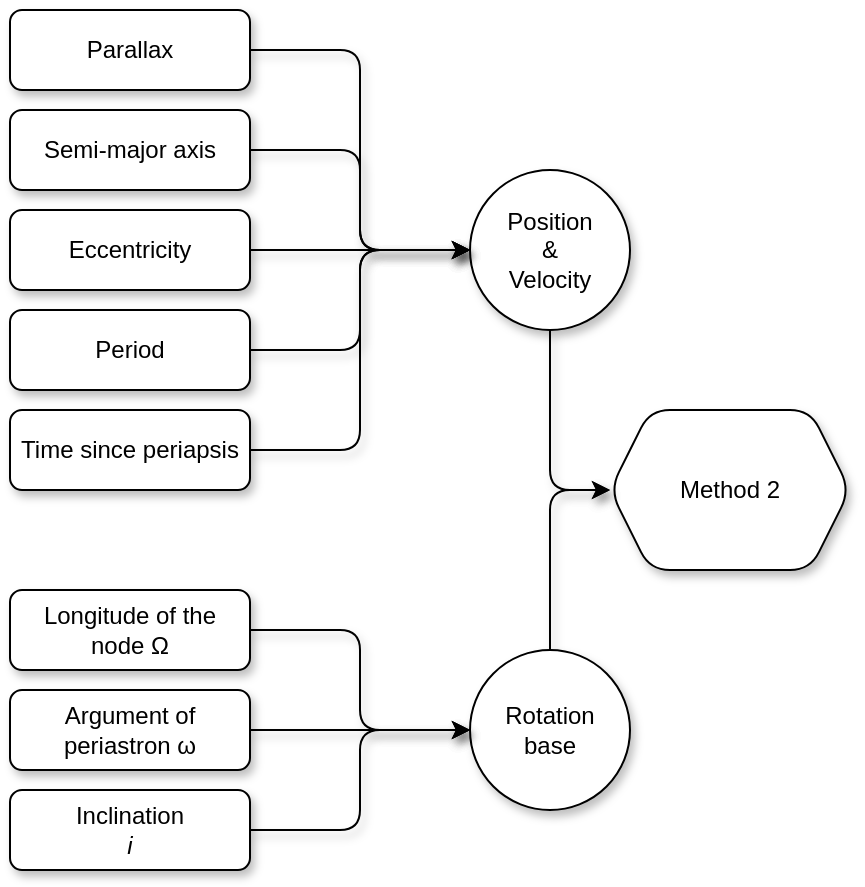<mxfile version="16.4.3" type="github">
  <diagram id="NGlc_Kp8ZYw9O9llLz7Q" name="Page-1">
    <mxGraphModel dx="1422" dy="787" grid="1" gridSize="10" guides="1" tooltips="1" connect="1" arrows="1" fold="1" page="1" pageScale="1" pageWidth="827" pageHeight="1169" math="0" shadow="0">
      <root>
        <mxCell id="0" />
        <mxCell id="1" parent="0" />
        <mxCell id="Z9iKnrdJekVh0nz7CzQW-1" value="Method 2" style="shape=hexagon;perimeter=hexagonPerimeter2;whiteSpace=wrap;html=1;fixedSize=1;rounded=1;shadow=1;" parent="1" vertex="1">
          <mxGeometry x="340" y="240" width="120" height="80" as="geometry" />
        </mxCell>
        <mxCell id="Z9iKnrdJekVh0nz7CzQW-29" style="edgeStyle=orthogonalEdgeStyle;rounded=1;orthogonalLoop=1;jettySize=auto;html=1;entryX=0;entryY=0.5;entryDx=0;entryDy=0;shadow=1;" parent="1" source="Z9iKnrdJekVh0nz7CzQW-2" target="Z9iKnrdJekVh0nz7CzQW-3" edge="1">
          <mxGeometry relative="1" as="geometry" />
        </mxCell>
        <mxCell id="Z9iKnrdJekVh0nz7CzQW-2" value="Semi-major axis" style="rounded=1;whiteSpace=wrap;html=1;shadow=1;" parent="1" vertex="1">
          <mxGeometry x="40" y="90" width="120" height="40" as="geometry" />
        </mxCell>
        <mxCell id="Z9iKnrdJekVh0nz7CzQW-40" style="edgeStyle=orthogonalEdgeStyle;rounded=1;orthogonalLoop=1;jettySize=auto;html=1;entryX=0;entryY=0.5;entryDx=0;entryDy=0;shadow=1;" parent="1" source="Z9iKnrdJekVh0nz7CzQW-3" target="Z9iKnrdJekVh0nz7CzQW-1" edge="1">
          <mxGeometry relative="1" as="geometry" />
        </mxCell>
        <mxCell id="Z9iKnrdJekVh0nz7CzQW-3" value="Position&lt;br&gt;&amp;amp;&lt;br&gt;Velocity" style="ellipse;whiteSpace=wrap;html=1;aspect=fixed;rounded=1;shadow=1;" parent="1" vertex="1">
          <mxGeometry x="270" y="120" width="80" height="80" as="geometry" />
        </mxCell>
        <mxCell id="Z9iKnrdJekVh0nz7CzQW-41" style="edgeStyle=orthogonalEdgeStyle;rounded=1;orthogonalLoop=1;jettySize=auto;html=1;entryX=0;entryY=0.5;entryDx=0;entryDy=0;shadow=1;" parent="1" source="Z9iKnrdJekVh0nz7CzQW-5" target="Z9iKnrdJekVh0nz7CzQW-1" edge="1">
          <mxGeometry relative="1" as="geometry" />
        </mxCell>
        <mxCell id="Z9iKnrdJekVh0nz7CzQW-5" value="Rotation&lt;br&gt;base" style="ellipse;whiteSpace=wrap;html=1;aspect=fixed;rounded=1;shadow=1;" parent="1" vertex="1">
          <mxGeometry x="270" y="360" width="80" height="80" as="geometry" />
        </mxCell>
        <mxCell id="Z9iKnrdJekVh0nz7CzQW-43" style="edgeStyle=orthogonalEdgeStyle;rounded=1;orthogonalLoop=1;jettySize=auto;html=1;entryX=0;entryY=0.5;entryDx=0;entryDy=0;shadow=1;" parent="1" source="Z9iKnrdJekVh0nz7CzQW-8" target="Z9iKnrdJekVh0nz7CzQW-3" edge="1">
          <mxGeometry relative="1" as="geometry" />
        </mxCell>
        <mxCell id="Z9iKnrdJekVh0nz7CzQW-8" value="Parallax" style="rounded=1;whiteSpace=wrap;html=1;shadow=1;" parent="1" vertex="1">
          <mxGeometry x="40" y="40" width="120" height="40" as="geometry" />
        </mxCell>
        <mxCell id="Z9iKnrdJekVh0nz7CzQW-21" style="edgeStyle=orthogonalEdgeStyle;rounded=1;orthogonalLoop=1;jettySize=auto;html=1;shadow=1;" parent="1" source="Z9iKnrdJekVh0nz7CzQW-15" target="Z9iKnrdJekVh0nz7CzQW-3" edge="1">
          <mxGeometry relative="1" as="geometry" />
        </mxCell>
        <mxCell id="Z9iKnrdJekVh0nz7CzQW-15" value="Eccentricity" style="rounded=1;whiteSpace=wrap;html=1;shadow=1;" parent="1" vertex="1">
          <mxGeometry x="40" y="140" width="120" height="40" as="geometry" />
        </mxCell>
        <mxCell id="Z9iKnrdJekVh0nz7CzQW-22" style="edgeStyle=orthogonalEdgeStyle;rounded=1;orthogonalLoop=1;jettySize=auto;html=1;entryX=0;entryY=0.5;entryDx=0;entryDy=0;shadow=1;" parent="1" source="Z9iKnrdJekVh0nz7CzQW-16" target="Z9iKnrdJekVh0nz7CzQW-3" edge="1">
          <mxGeometry relative="1" as="geometry" />
        </mxCell>
        <mxCell id="Z9iKnrdJekVh0nz7CzQW-16" value="Period" style="rounded=1;whiteSpace=wrap;html=1;shadow=1;" parent="1" vertex="1">
          <mxGeometry x="40" y="190" width="120" height="40" as="geometry" />
        </mxCell>
        <mxCell id="Z9iKnrdJekVh0nz7CzQW-23" style="edgeStyle=orthogonalEdgeStyle;rounded=1;orthogonalLoop=1;jettySize=auto;html=1;entryX=0;entryY=0.5;entryDx=0;entryDy=0;shadow=1;" parent="1" source="Z9iKnrdJekVh0nz7CzQW-17" target="Z9iKnrdJekVh0nz7CzQW-3" edge="1">
          <mxGeometry relative="1" as="geometry" />
        </mxCell>
        <mxCell id="Z9iKnrdJekVh0nz7CzQW-17" value="Time since periapsis" style="rounded=1;whiteSpace=wrap;html=1;shadow=1;" parent="1" vertex="1">
          <mxGeometry x="40" y="240" width="120" height="40" as="geometry" />
        </mxCell>
        <mxCell id="Z9iKnrdJekVh0nz7CzQW-36" style="edgeStyle=orthogonalEdgeStyle;rounded=1;orthogonalLoop=1;jettySize=auto;html=1;shadow=1;" parent="1" source="Z9iKnrdJekVh0nz7CzQW-33" target="Z9iKnrdJekVh0nz7CzQW-5" edge="1">
          <mxGeometry relative="1" as="geometry" />
        </mxCell>
        <mxCell id="Z9iKnrdJekVh0nz7CzQW-33" value="Longitude of the &lt;br&gt;node Ω" style="rounded=1;whiteSpace=wrap;html=1;shadow=1;" parent="1" vertex="1">
          <mxGeometry x="40" y="330" width="120" height="40" as="geometry" />
        </mxCell>
        <mxCell id="Z9iKnrdJekVh0nz7CzQW-37" style="edgeStyle=orthogonalEdgeStyle;rounded=1;orthogonalLoop=1;jettySize=auto;html=1;entryX=0;entryY=0.5;entryDx=0;entryDy=0;shadow=1;" parent="1" source="Z9iKnrdJekVh0nz7CzQW-34" target="Z9iKnrdJekVh0nz7CzQW-5" edge="1">
          <mxGeometry relative="1" as="geometry" />
        </mxCell>
        <mxCell id="Z9iKnrdJekVh0nz7CzQW-34" value="Argument of periastron ω" style="rounded=1;whiteSpace=wrap;html=1;shadow=1;" parent="1" vertex="1">
          <mxGeometry x="40" y="380" width="120" height="40" as="geometry" />
        </mxCell>
        <mxCell id="Z9iKnrdJekVh0nz7CzQW-38" style="edgeStyle=orthogonalEdgeStyle;rounded=1;orthogonalLoop=1;jettySize=auto;html=1;shadow=1;" parent="1" source="Z9iKnrdJekVh0nz7CzQW-35" target="Z9iKnrdJekVh0nz7CzQW-5" edge="1">
          <mxGeometry relative="1" as="geometry" />
        </mxCell>
        <mxCell id="Z9iKnrdJekVh0nz7CzQW-35" value="Inclination &lt;br&gt;&lt;i&gt;i&lt;/i&gt;" style="rounded=1;whiteSpace=wrap;html=1;shadow=1;" parent="1" vertex="1">
          <mxGeometry x="40" y="430" width="120" height="40" as="geometry" />
        </mxCell>
      </root>
    </mxGraphModel>
  </diagram>
</mxfile>

